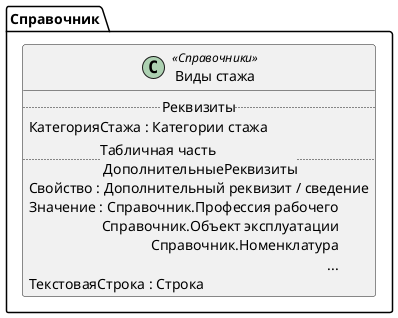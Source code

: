 ﻿@startuml ВидыСтажа
'!include templates.wsd
'..\include templates.wsd
class Справочник.ВидыСтажа as "Виды стажа" <<Справочники>>
{
..Реквизиты..
КатегорияСтажа : Категории стажа
..Табличная часть \n ДополнительныеРеквизиты..
Свойство : Дополнительный реквизит / сведение
Значение : Справочник.Профессия рабочего\rСправочник.Объект эксплуатации\rСправочник.Номенклатура\r...
ТекстоваяСтрока : Строка
}
@enduml
